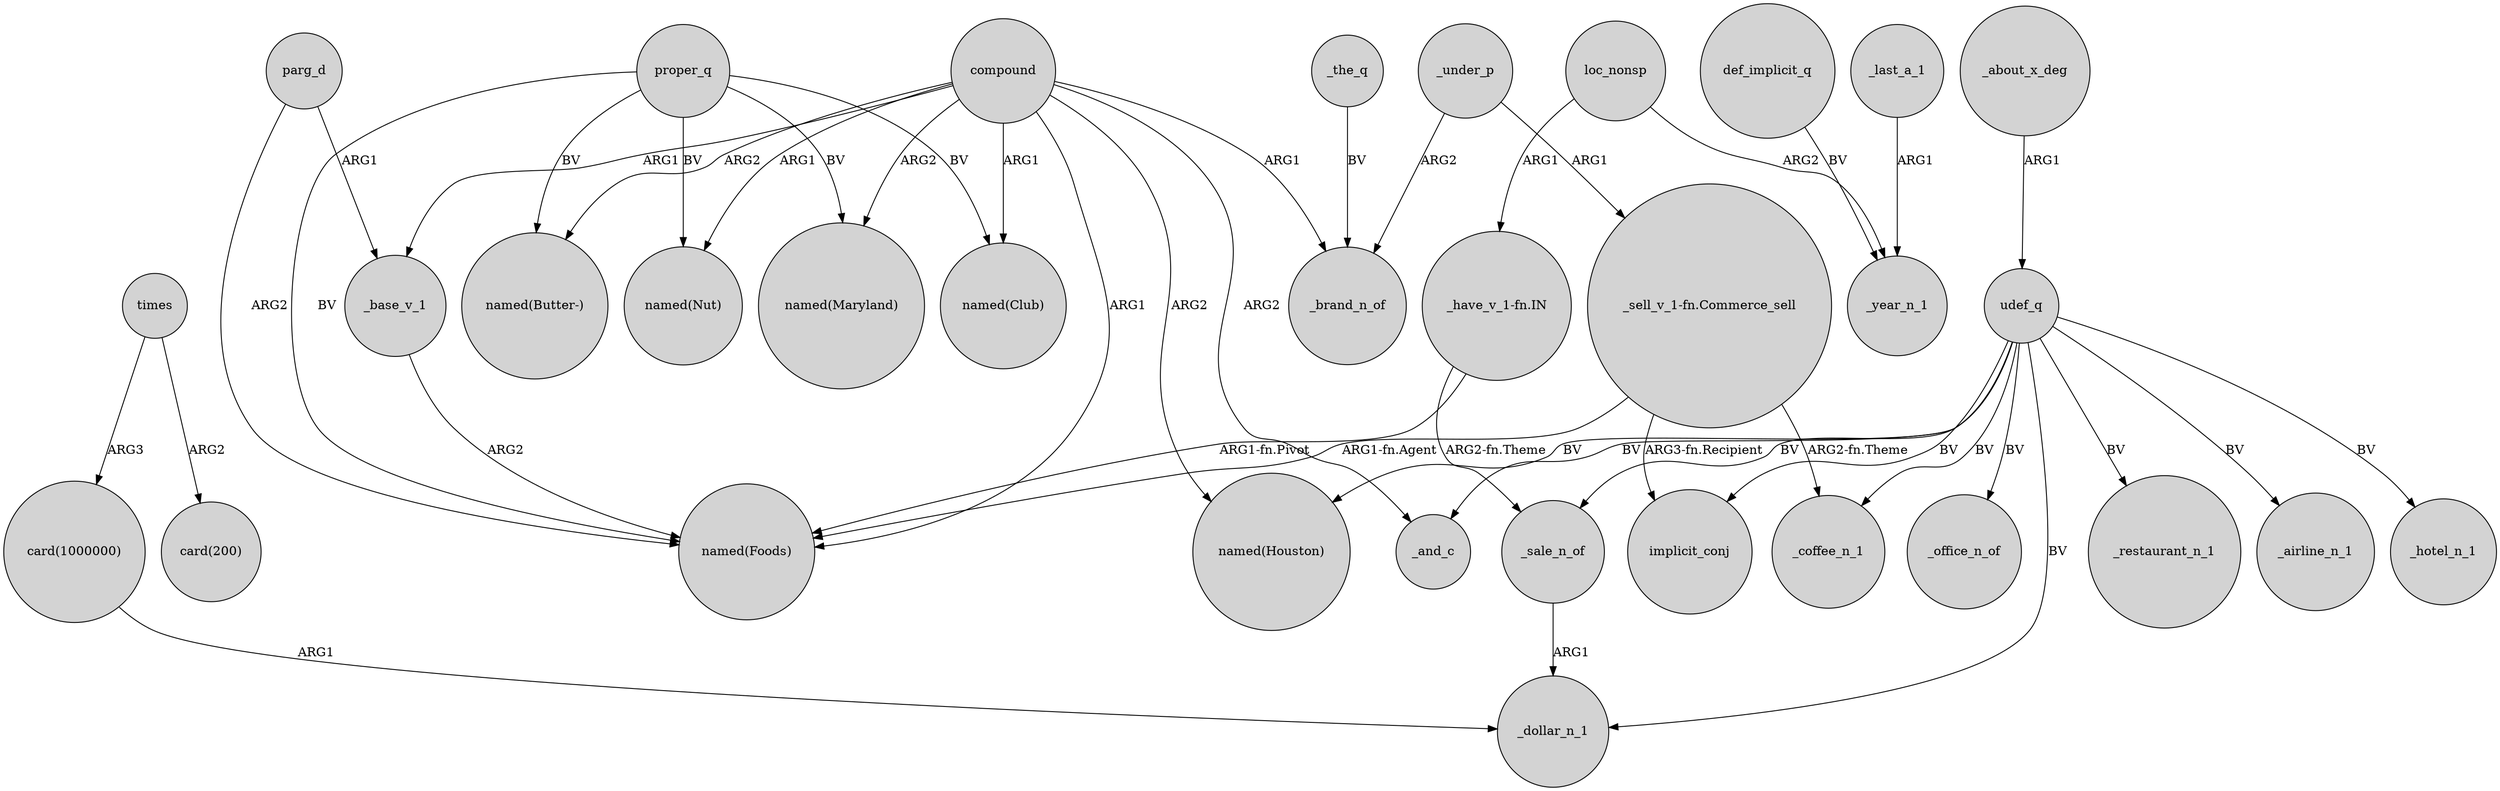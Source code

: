 digraph {
	node [shape=circle style=filled]
	udef_q -> _office_n_of [label=BV]
	"card(1000000)" -> _dollar_n_1 [label=ARG1]
	"_sell_v_1-fn.Commerce_sell" -> implicit_conj [label="ARG3-fn.Recipient"]
	_under_p -> "_sell_v_1-fn.Commerce_sell" [label=ARG1]
	parg_d -> "named(Foods)" [label=ARG2]
	def_implicit_q -> _year_n_1 [label=BV]
	compound -> "named(Maryland)" [label=ARG2]
	_the_q -> _brand_n_of [label=BV]
	_under_p -> _brand_n_of [label=ARG2]
	compound -> _brand_n_of [label=ARG1]
	proper_q -> "named(Foods)" [label=BV]
	_base_v_1 -> "named(Foods)" [label=ARG2]
	proper_q -> "named(Club)" [label=BV]
	"_have_v_1-fn.IN" -> _sale_n_of [label="ARG2-fn.Theme"]
	_about_x_deg -> udef_q [label=ARG1]
	udef_q -> implicit_conj [label=BV]
	udef_q -> "named(Houston)" [label=BV]
	compound -> "named(Club)" [label=ARG1]
	proper_q -> "named(Butter-)" [label=BV]
	proper_q -> "named(Maryland)" [label=BV]
	compound -> "named(Nut)" [label=ARG1]
	"_sell_v_1-fn.Commerce_sell" -> "named(Foods)" [label="ARG1-fn.Agent"]
	compound -> "named(Houston)" [label=ARG2]
	compound -> _and_c [label=ARG2]
	compound -> _base_v_1 [label=ARG1]
	times -> "card(200)" [label=ARG2]
	times -> "card(1000000)" [label=ARG3]
	"_sell_v_1-fn.Commerce_sell" -> _coffee_n_1 [label="ARG2-fn.Theme"]
	loc_nonsp -> _year_n_1 [label=ARG2]
	compound -> "named(Foods)" [label=ARG1]
	_last_a_1 -> _year_n_1 [label=ARG1]
	udef_q -> _sale_n_of [label=BV]
	"_have_v_1-fn.IN" -> "named(Foods)" [label="ARG1-fn.Pivot"]
	udef_q -> _restaurant_n_1 [label=BV]
	parg_d -> _base_v_1 [label=ARG1]
	proper_q -> "named(Nut)" [label=BV]
	udef_q -> _airline_n_1 [label=BV]
	compound -> "named(Butter-)" [label=ARG2]
	udef_q -> _coffee_n_1 [label=BV]
	udef_q -> _and_c [label=BV]
	udef_q -> _hotel_n_1 [label=BV]
	loc_nonsp -> "_have_v_1-fn.IN" [label=ARG1]
	udef_q -> _dollar_n_1 [label=BV]
	_sale_n_of -> _dollar_n_1 [label=ARG1]
}
